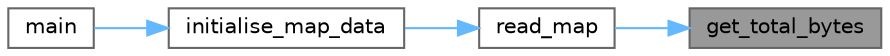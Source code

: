 digraph "get_total_bytes"
{
 // INTERACTIVE_SVG=YES
 // LATEX_PDF_SIZE
  bgcolor="transparent";
  edge [fontname=Helvetica,fontsize=10,labelfontname=Helvetica,labelfontsize=10];
  node [fontname=Helvetica,fontsize=10,shape=box,height=0.2,width=0.4];
  rankdir="RL";
  Node1 [label="get_total_bytes",height=0.2,width=0.4,color="gray40", fillcolor="grey60", style="filled", fontcolor="black",tooltip="Returns the total number of bytes in the file with the given filename."];
  Node1 -> Node2 [dir="back",color="steelblue1",style="solid"];
  Node2 [label="read_map",height=0.2,width=0.4,color="grey40", fillcolor="white", style="filled",URL="$read__map_8c.html#a953ff0338bfa5e5863fc98056025e303",tooltip="Reads the contents of the file with the given name into a dynamically allocated buffer."];
  Node2 -> Node3 [dir="back",color="steelblue1",style="solid"];
  Node3 [label="initialise_map_data",height=0.2,width=0.4,color="grey40", fillcolor="white", style="filled",URL="$draw__map__utils_8c.html#a5fa910f318c64f5de1f230726dfe8540",tooltip="Initializes map data."];
  Node3 -> Node4 [dir="back",color="steelblue1",style="solid"];
  Node4 [label="main",height=0.2,width=0.4,color="grey40", fillcolor="white", style="filled",URL="$main_8c.html#a3c04138a5bfe5d72780bb7e82a18e627",tooltip=" "];
}
